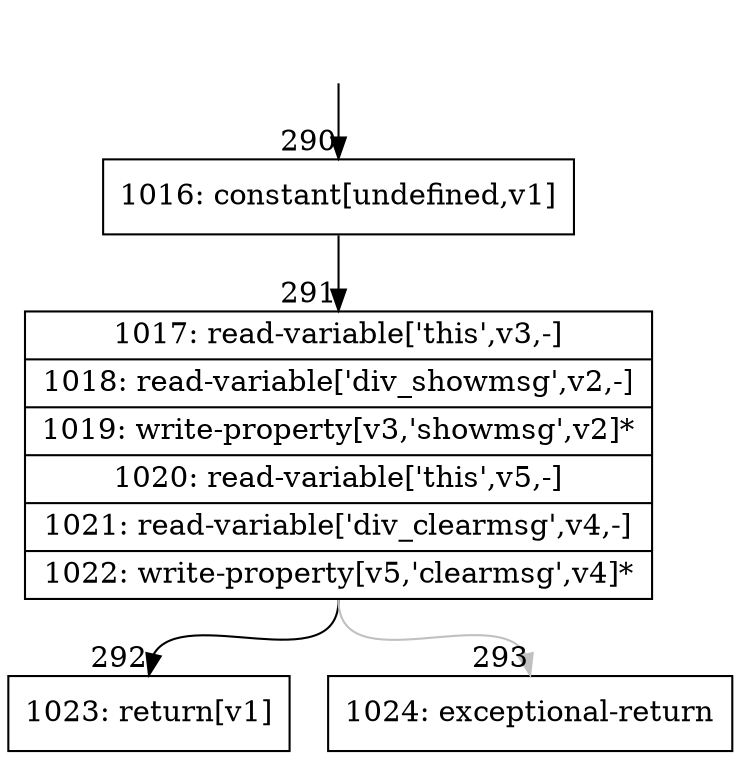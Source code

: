 digraph {
rankdir="TD"
BB_entry30[shape=none,label=""];
BB_entry30 -> BB290 [tailport=s, headport=n, headlabel="    290"]
BB290 [shape=record label="{1016: constant[undefined,v1]}" ] 
BB290 -> BB291 [tailport=s, headport=n, headlabel="      291"]
BB291 [shape=record label="{1017: read-variable['this',v3,-]|1018: read-variable['div_showmsg',v2,-]|1019: write-property[v3,'showmsg',v2]*|1020: read-variable['this',v5,-]|1021: read-variable['div_clearmsg',v4,-]|1022: write-property[v5,'clearmsg',v4]*}" ] 
BB291 -> BB292 [tailport=s, headport=n, headlabel="      292"]
BB291 -> BB293 [tailport=s, headport=n, color=gray, headlabel="      293"]
BB292 [shape=record label="{1023: return[v1]}" ] 
BB293 [shape=record label="{1024: exceptional-return}" ] 
//#$~ 421
}
